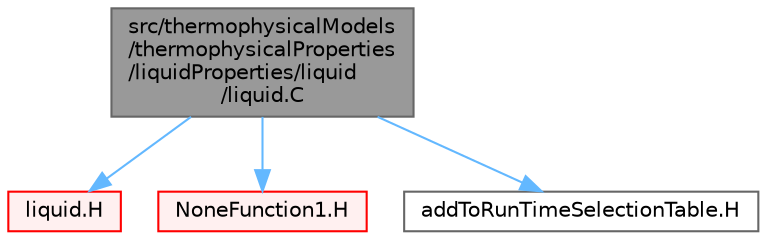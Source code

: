 digraph "src/thermophysicalModels/thermophysicalProperties/liquidProperties/liquid/liquid.C"
{
 // LATEX_PDF_SIZE
  bgcolor="transparent";
  edge [fontname=Helvetica,fontsize=10,labelfontname=Helvetica,labelfontsize=10];
  node [fontname=Helvetica,fontsize=10,shape=box,height=0.2,width=0.4];
  Node1 [id="Node000001",label="src/thermophysicalModels\l/thermophysicalProperties\l/liquidProperties/liquid\l/liquid.C",height=0.2,width=0.4,color="gray40", fillcolor="grey60", style="filled", fontcolor="black",tooltip=" "];
  Node1 -> Node2 [id="edge1_Node000001_Node000002",color="steelblue1",style="solid",tooltip=" "];
  Node2 [id="Node000002",label="liquid.H",height=0.2,width=0.4,color="red", fillcolor="#FFF0F0", style="filled",URL="$liquid_8H.html",tooltip=" "];
  Node1 -> Node199 [id="edge2_Node000001_Node000199",color="steelblue1",style="solid",tooltip=" "];
  Node199 [id="Node000199",label="NoneFunction1.H",height=0.2,width=0.4,color="red", fillcolor="#FFF0F0", style="filled",URL="$NoneFunction1_8H.html",tooltip=" "];
  Node1 -> Node200 [id="edge3_Node000001_Node000200",color="steelblue1",style="solid",tooltip=" "];
  Node200 [id="Node000200",label="addToRunTimeSelectionTable.H",height=0.2,width=0.4,color="grey40", fillcolor="white", style="filled",URL="$addToRunTimeSelectionTable_8H.html",tooltip="Macros for easy insertion into run-time selection tables."];
}
